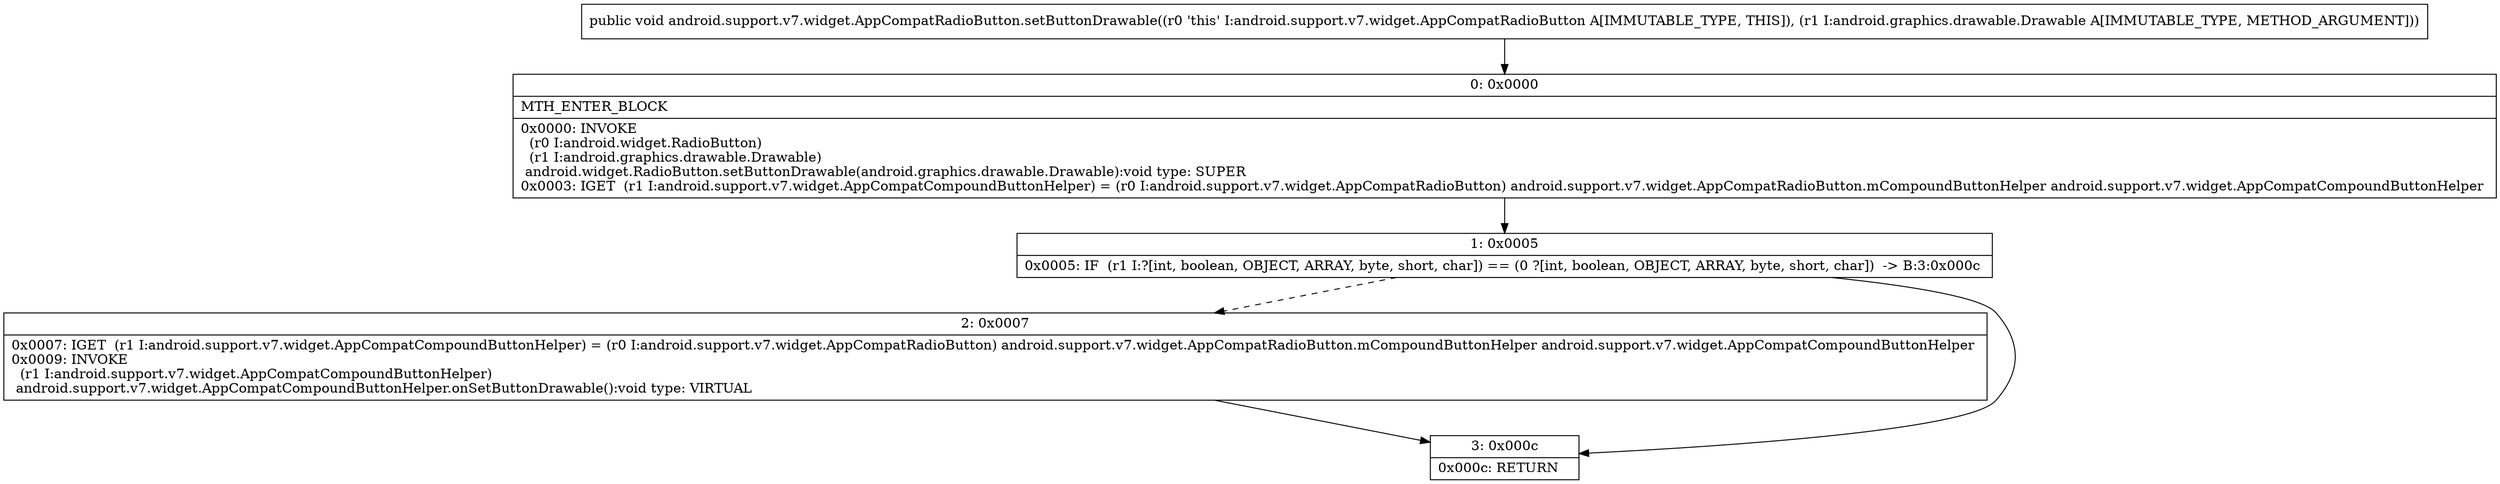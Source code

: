 digraph "CFG forandroid.support.v7.widget.AppCompatRadioButton.setButtonDrawable(Landroid\/graphics\/drawable\/Drawable;)V" {
Node_0 [shape=record,label="{0\:\ 0x0000|MTH_ENTER_BLOCK\l|0x0000: INVOKE  \l  (r0 I:android.widget.RadioButton)\l  (r1 I:android.graphics.drawable.Drawable)\l android.widget.RadioButton.setButtonDrawable(android.graphics.drawable.Drawable):void type: SUPER \l0x0003: IGET  (r1 I:android.support.v7.widget.AppCompatCompoundButtonHelper) = (r0 I:android.support.v7.widget.AppCompatRadioButton) android.support.v7.widget.AppCompatRadioButton.mCompoundButtonHelper android.support.v7.widget.AppCompatCompoundButtonHelper \l}"];
Node_1 [shape=record,label="{1\:\ 0x0005|0x0005: IF  (r1 I:?[int, boolean, OBJECT, ARRAY, byte, short, char]) == (0 ?[int, boolean, OBJECT, ARRAY, byte, short, char])  \-\> B:3:0x000c \l}"];
Node_2 [shape=record,label="{2\:\ 0x0007|0x0007: IGET  (r1 I:android.support.v7.widget.AppCompatCompoundButtonHelper) = (r0 I:android.support.v7.widget.AppCompatRadioButton) android.support.v7.widget.AppCompatRadioButton.mCompoundButtonHelper android.support.v7.widget.AppCompatCompoundButtonHelper \l0x0009: INVOKE  \l  (r1 I:android.support.v7.widget.AppCompatCompoundButtonHelper)\l android.support.v7.widget.AppCompatCompoundButtonHelper.onSetButtonDrawable():void type: VIRTUAL \l}"];
Node_3 [shape=record,label="{3\:\ 0x000c|0x000c: RETURN   \l}"];
MethodNode[shape=record,label="{public void android.support.v7.widget.AppCompatRadioButton.setButtonDrawable((r0 'this' I:android.support.v7.widget.AppCompatRadioButton A[IMMUTABLE_TYPE, THIS]), (r1 I:android.graphics.drawable.Drawable A[IMMUTABLE_TYPE, METHOD_ARGUMENT])) }"];
MethodNode -> Node_0;
Node_0 -> Node_1;
Node_1 -> Node_2[style=dashed];
Node_1 -> Node_3;
Node_2 -> Node_3;
}

